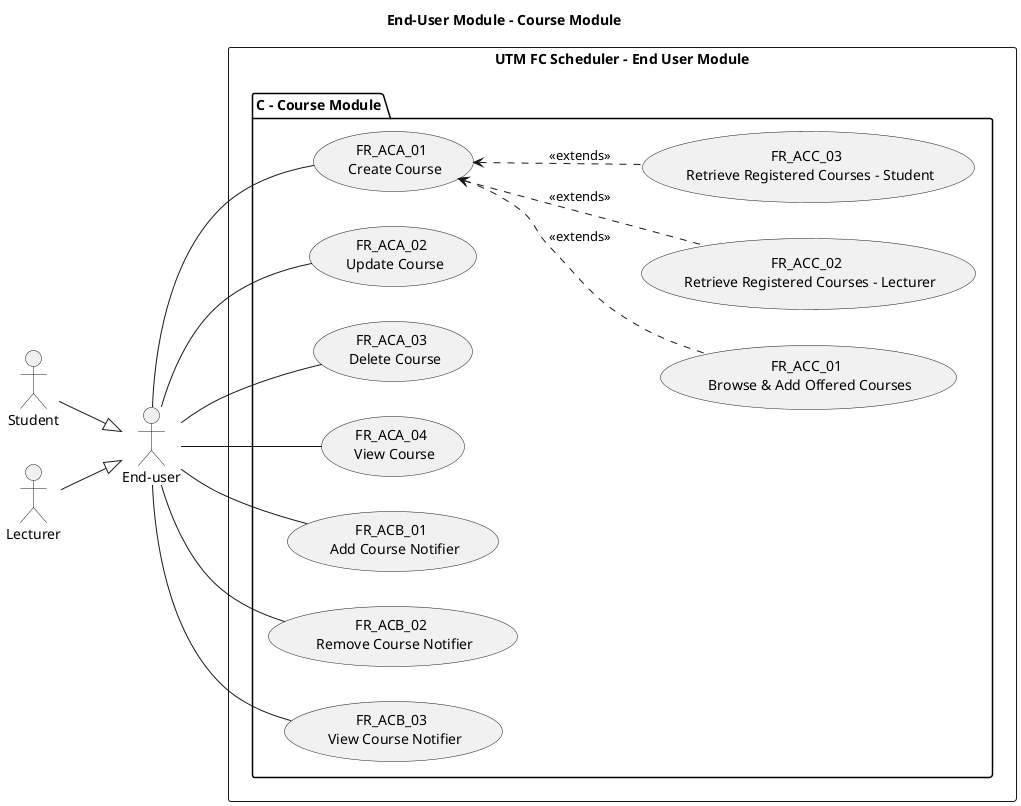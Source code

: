 @startuml End-User Module - Course Module

title End-User Module - Course Module
left to right direction


' Actors
"End-user" as EU
Student --|> EU
Lecturer --|> EU


' Use Cases
rectangle "UTM FC Scheduler - End User Module" {
    package "C - Course Module" {
        ' CRUD Course operation
        usecase (FR_ACA_01 \n Create Course) as FR_ACA_01
        usecase (FR_ACA_02 \n Update Course) as FR_ACA_02
        usecase (FR_ACA_03 \n Delete Course) as FR_ACA_03
        usecase (FR_ACA_04 \n View Course) as FR_ACA_04

        ' CRUD Course Notifier operation
        usecase (FR_ACB_01 \n Add Course Notifier) as FR_ACB_01
        usecase (FR_ACB_02 \n Remove Course Notifier) as FR_ACB_02
        usecase (FR_ACB_03 \n View Course Notifier) as FR_ACB_03

        ' Alternative add course operation
        usecase (FR_ACC_01 \n Browse & Add Offered Courses) as FR_ACC_01
        usecase (FR_ACC_02 \n Retrieve Registered Courses - Lecturer) as FR_ACC_02
        usecase (FR_ACC_03 \n Retrieve Registered Courses - Student) as FR_ACC_03
    }
}

' Associations
EU -- FR_ACA_01
EU -- FR_ACA_02
EU -- FR_ACA_03
EU -- FR_ACA_04
EU -- FR_ACB_01
EU -- FR_ACB_02
EU -- FR_ACB_03
FR_ACA_01 <.. FR_ACC_01 : <<extends>>
FR_ACA_01 <.. FR_ACC_02 : <<extends>>
FR_ACA_01 <.. FR_ACC_03 : <<extends>>
@enduml